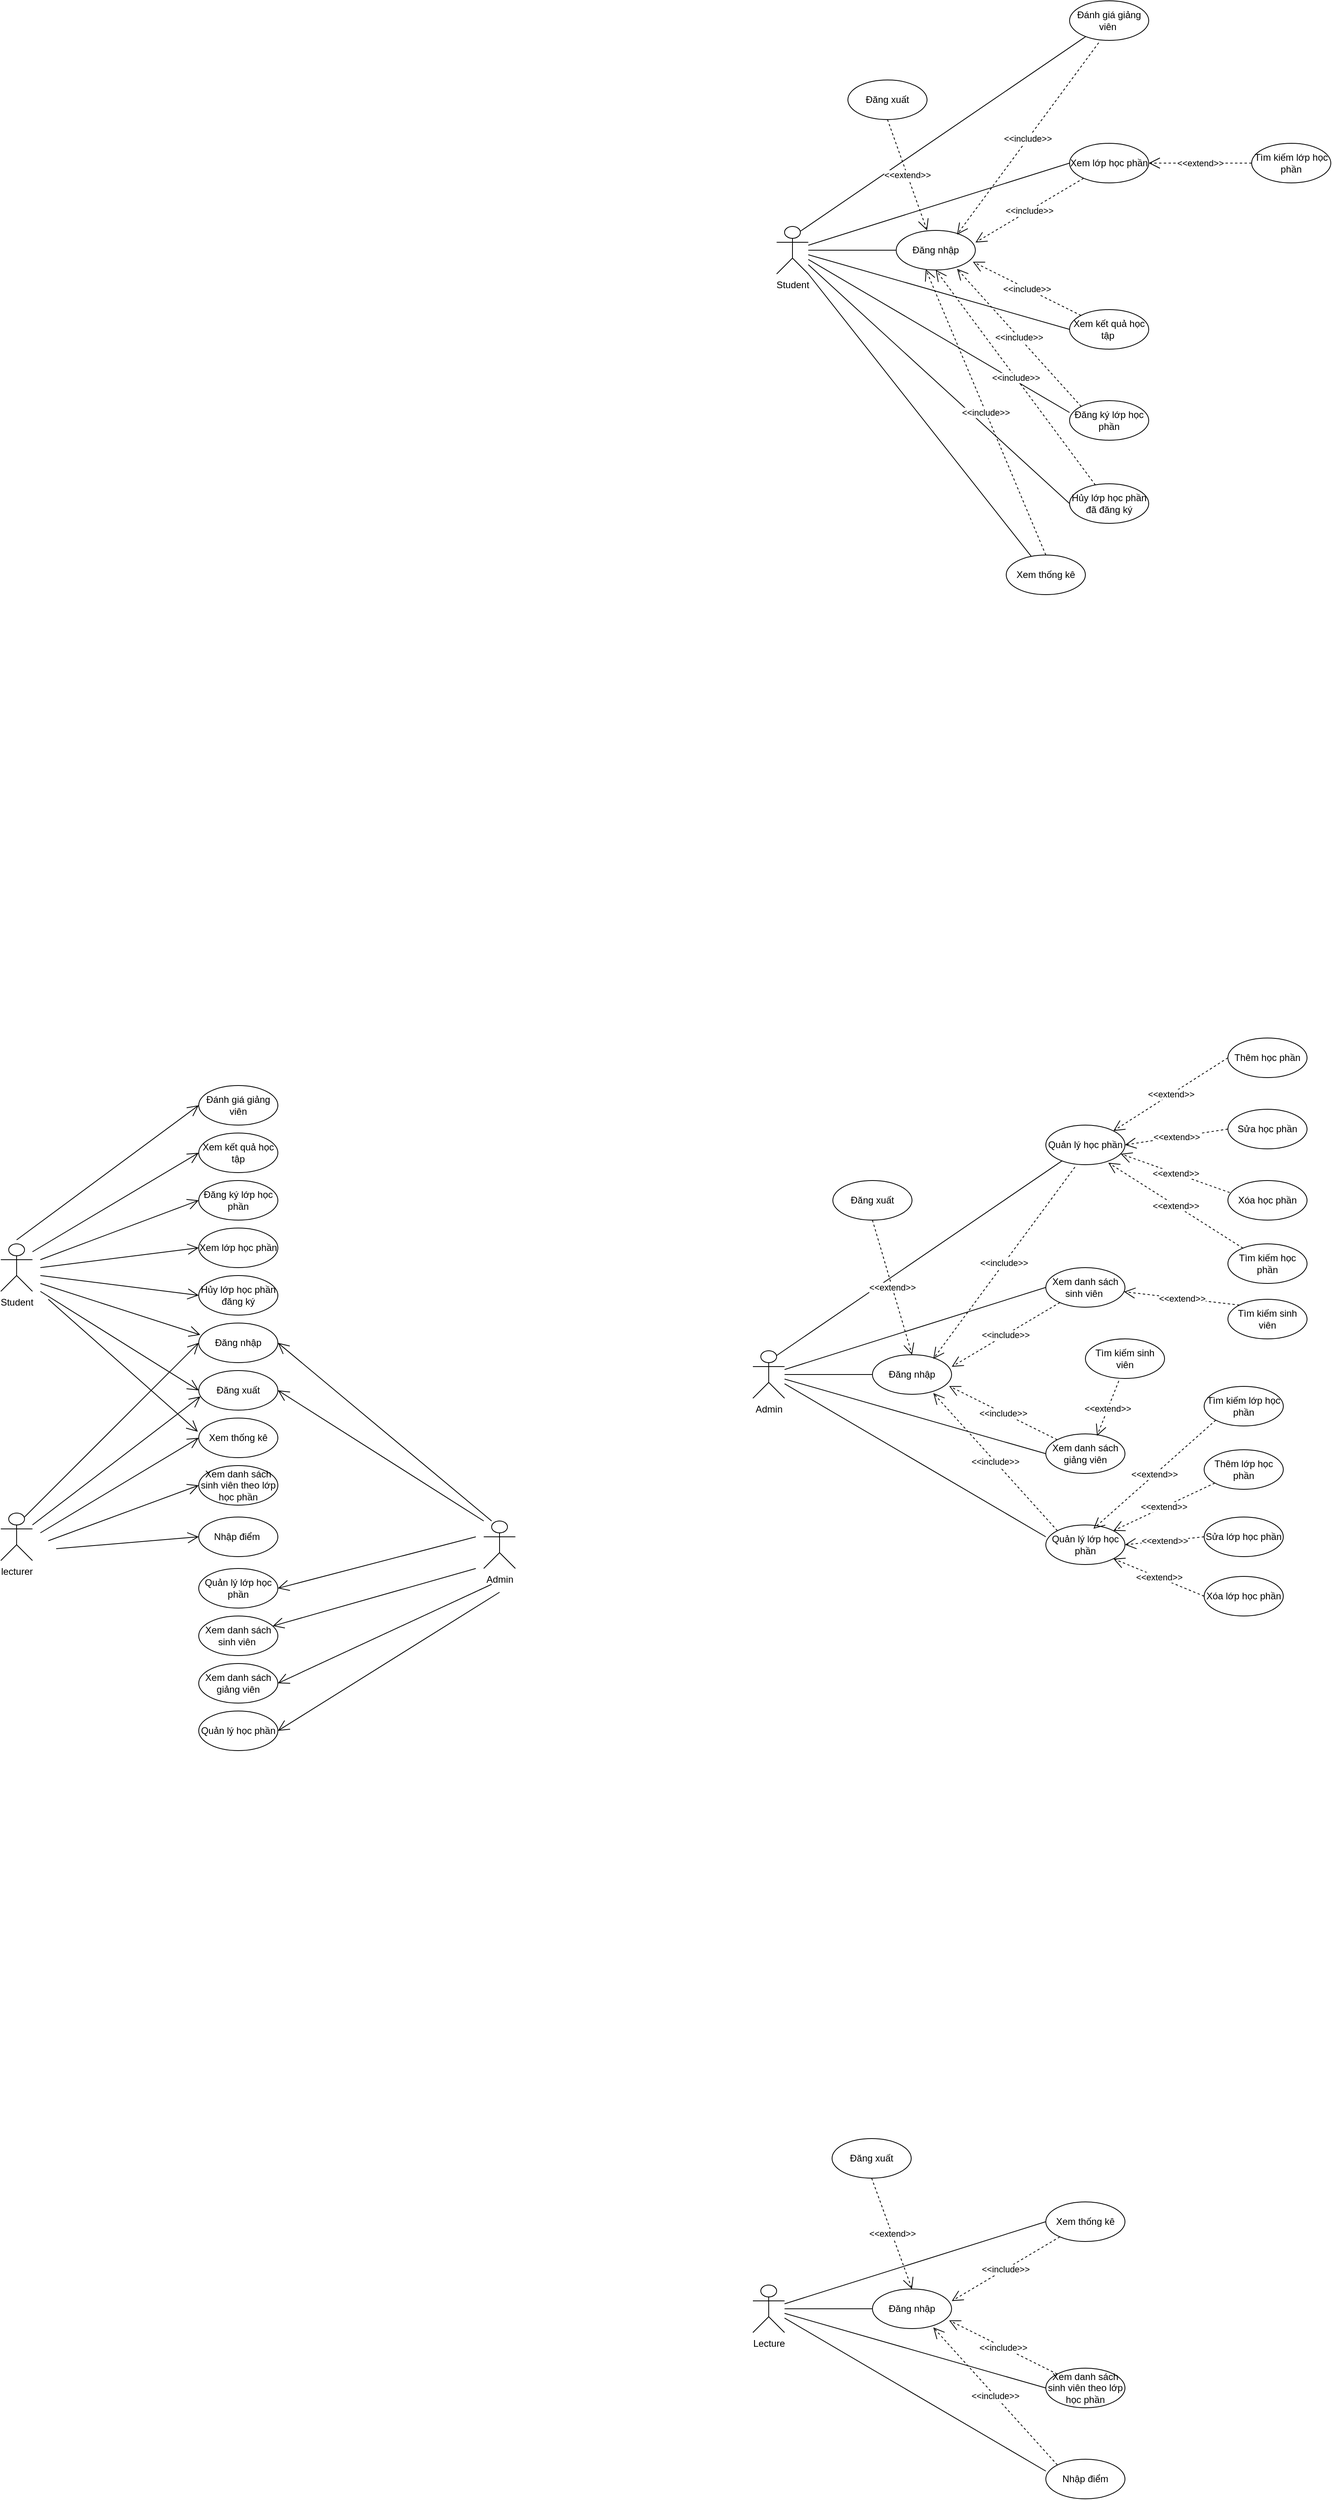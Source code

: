 <mxfile version="25.0.3">
  <diagram name="Trang-1" id="YC1g6Aa9ZJxW77goYBFT">
    <mxGraphModel dx="2038" dy="3272" grid="1" gridSize="10" guides="1" tooltips="1" connect="1" arrows="1" fold="1" page="1" pageScale="1" pageWidth="827" pageHeight="1169" math="0" shadow="0">
      <root>
        <mxCell id="0" />
        <mxCell id="1" parent="0" />
        <mxCell id="CZlc9L8-ADQLd4C6MPNS-1" value="Admin" style="shape=umlActor;verticalLabelPosition=bottom;verticalAlign=top;html=1;outlineConnect=0;" parent="1" vertex="1">
          <mxGeometry x="700" y="120" width="40" height="60" as="geometry" />
        </mxCell>
        <mxCell id="CZlc9L8-ADQLd4C6MPNS-2" value="Student" style="shape=umlActor;verticalLabelPosition=bottom;verticalAlign=top;html=1;outlineConnect=0;" parent="1" vertex="1">
          <mxGeometry x="90" y="-230" width="40" height="60" as="geometry" />
        </mxCell>
        <mxCell id="CZlc9L8-ADQLd4C6MPNS-3" value="lecturer" style="shape=umlActor;verticalLabelPosition=bottom;verticalAlign=top;html=1;outlineConnect=0;" parent="1" vertex="1">
          <mxGeometry x="90" y="110" width="40" height="60" as="geometry" />
        </mxCell>
        <mxCell id="CZlc9L8-ADQLd4C6MPNS-12" value="Đăng nhập" style="ellipse;whiteSpace=wrap;html=1;" parent="1" vertex="1">
          <mxGeometry x="340" y="-130" width="100" height="50" as="geometry" />
        </mxCell>
        <mxCell id="CZlc9L8-ADQLd4C6MPNS-13" value="Xem lớp học phần" style="ellipse;whiteSpace=wrap;html=1;" parent="1" vertex="1">
          <mxGeometry x="340" y="-250" width="100" height="50" as="geometry" />
        </mxCell>
        <mxCell id="CZlc9L8-ADQLd4C6MPNS-15" value="Xem kết quả học tập" style="ellipse;whiteSpace=wrap;html=1;" parent="1" vertex="1">
          <mxGeometry x="340" y="-370" width="100" height="50" as="geometry" />
        </mxCell>
        <mxCell id="CZlc9L8-ADQLd4C6MPNS-16" value="Đăng ký lớp học phần" style="ellipse;whiteSpace=wrap;html=1;" parent="1" vertex="1">
          <mxGeometry x="340" y="-310" width="100" height="50" as="geometry" />
        </mxCell>
        <mxCell id="CZlc9L8-ADQLd4C6MPNS-17" value="Hủy lớp học phần đăng ký" style="ellipse;whiteSpace=wrap;html=1;" parent="1" vertex="1">
          <mxGeometry x="340" y="-190" width="100" height="50" as="geometry" />
        </mxCell>
        <mxCell id="CZlc9L8-ADQLd4C6MPNS-18" value="Xem danh sách sinh viên theo lớp học phần" style="ellipse;whiteSpace=wrap;html=1;" parent="1" vertex="1">
          <mxGeometry x="340" y="50" width="100" height="50" as="geometry" />
        </mxCell>
        <mxCell id="CZlc9L8-ADQLd4C6MPNS-19" value="Nhập điểm&amp;nbsp;" style="ellipse;whiteSpace=wrap;html=1;" parent="1" vertex="1">
          <mxGeometry x="340" y="115" width="100" height="50" as="geometry" />
        </mxCell>
        <mxCell id="CZlc9L8-ADQLd4C6MPNS-20" value="Quản lý học phần" style="ellipse;whiteSpace=wrap;html=1;" parent="1" vertex="1">
          <mxGeometry x="340" y="360" width="100" height="50" as="geometry" />
        </mxCell>
        <mxCell id="CZlc9L8-ADQLd4C6MPNS-21" value="Xem danh sách giảng viên" style="ellipse;whiteSpace=wrap;html=1;" parent="1" vertex="1">
          <mxGeometry x="340" y="300" width="100" height="50" as="geometry" />
        </mxCell>
        <mxCell id="CZlc9L8-ADQLd4C6MPNS-23" value="Xem danh sách sinh viên&amp;nbsp;" style="ellipse;whiteSpace=wrap;html=1;" parent="1" vertex="1">
          <mxGeometry x="340" y="240" width="100" height="50" as="geometry" />
        </mxCell>
        <mxCell id="CZlc9L8-ADQLd4C6MPNS-29" value="Xem thống kê" style="ellipse;whiteSpace=wrap;html=1;" parent="1" vertex="1">
          <mxGeometry x="340" y="-10" width="100" height="50" as="geometry" />
        </mxCell>
        <mxCell id="CZlc9L8-ADQLd4C6MPNS-31" value="Quản lý lớp học phần" style="ellipse;whiteSpace=wrap;html=1;" parent="1" vertex="1">
          <mxGeometry x="340" y="180" width="100" height="50" as="geometry" />
        </mxCell>
        <mxCell id="CZlc9L8-ADQLd4C6MPNS-33" value="Đăng xuất" style="ellipse;whiteSpace=wrap;html=1;" parent="1" vertex="1">
          <mxGeometry x="340" y="-70" width="100" height="50" as="geometry" />
        </mxCell>
        <mxCell id="MwszoVCs4XspZuCof_MI-9" value="" style="endArrow=open;endFill=1;endSize=12;html=1;rounded=0;entryX=0;entryY=0.5;entryDx=0;entryDy=0;" parent="1" target="CZlc9L8-ADQLd4C6MPNS-15" edge="1">
          <mxGeometry width="160" relative="1" as="geometry">
            <mxPoint x="130" y="-220" as="sourcePoint" />
            <mxPoint x="350" y="-395" as="targetPoint" />
          </mxGeometry>
        </mxCell>
        <mxCell id="MwszoVCs4XspZuCof_MI-10" value="" style="endArrow=open;endFill=1;endSize=12;html=1;rounded=0;entryX=0;entryY=0.5;entryDx=0;entryDy=0;" parent="1" target="CZlc9L8-ADQLd4C6MPNS-16" edge="1">
          <mxGeometry width="160" relative="1" as="geometry">
            <mxPoint x="140" y="-210" as="sourcePoint" />
            <mxPoint x="360" y="-385" as="targetPoint" />
          </mxGeometry>
        </mxCell>
        <mxCell id="MwszoVCs4XspZuCof_MI-11" value="" style="endArrow=open;endFill=1;endSize=12;html=1;rounded=0;entryX=0;entryY=0.5;entryDx=0;entryDy=0;" parent="1" target="CZlc9L8-ADQLd4C6MPNS-13" edge="1">
          <mxGeometry width="160" relative="1" as="geometry">
            <mxPoint x="140" y="-200" as="sourcePoint" />
            <mxPoint x="370" y="-375" as="targetPoint" />
          </mxGeometry>
        </mxCell>
        <mxCell id="MwszoVCs4XspZuCof_MI-12" value="" style="endArrow=open;endFill=1;endSize=12;html=1;rounded=0;entryX=0;entryY=0.5;entryDx=0;entryDy=0;" parent="1" target="CZlc9L8-ADQLd4C6MPNS-17" edge="1">
          <mxGeometry width="160" relative="1" as="geometry">
            <mxPoint x="140" y="-190" as="sourcePoint" />
            <mxPoint x="380" y="-365" as="targetPoint" />
          </mxGeometry>
        </mxCell>
        <mxCell id="MwszoVCs4XspZuCof_MI-13" value="" style="endArrow=open;endFill=1;endSize=12;html=1;rounded=0;entryX=0.02;entryY=0.298;entryDx=0;entryDy=0;entryPerimeter=0;" parent="1" target="CZlc9L8-ADQLd4C6MPNS-12" edge="1">
          <mxGeometry width="160" relative="1" as="geometry">
            <mxPoint x="140" y="-180" as="sourcePoint" />
            <mxPoint x="390" y="-355" as="targetPoint" />
          </mxGeometry>
        </mxCell>
        <mxCell id="MwszoVCs4XspZuCof_MI-16" value="" style="endArrow=open;endFill=1;endSize=12;html=1;rounded=0;entryX=0;entryY=0.5;entryDx=0;entryDy=0;" parent="1" target="CZlc9L8-ADQLd4C6MPNS-33" edge="1">
          <mxGeometry width="160" relative="1" as="geometry">
            <mxPoint x="140" y="-170" as="sourcePoint" />
            <mxPoint x="312" y="-105" as="targetPoint" />
          </mxGeometry>
        </mxCell>
        <mxCell id="MwszoVCs4XspZuCof_MI-18" value="" style="endArrow=open;endFill=1;endSize=12;html=1;rounded=0;entryX=0;entryY=0.5;entryDx=0;entryDy=0;" parent="1" target="CZlc9L8-ADQLd4C6MPNS-12" edge="1">
          <mxGeometry width="160" relative="1" as="geometry">
            <mxPoint x="120" y="115" as="sourcePoint" />
            <mxPoint x="310" y="290" as="targetPoint" />
          </mxGeometry>
        </mxCell>
        <mxCell id="MwszoVCs4XspZuCof_MI-19" value="" style="endArrow=open;endFill=1;endSize=12;html=1;rounded=0;entryX=0.022;entryY=0.656;entryDx=0;entryDy=0;entryPerimeter=0;" parent="1" target="CZlc9L8-ADQLd4C6MPNS-33" edge="1">
          <mxGeometry width="160" relative="1" as="geometry">
            <mxPoint x="130" y="125" as="sourcePoint" />
            <mxPoint x="350" y="-95" as="targetPoint" />
          </mxGeometry>
        </mxCell>
        <mxCell id="MwszoVCs4XspZuCof_MI-21" value="" style="endArrow=open;endFill=1;endSize=12;html=1;rounded=0;entryX=0;entryY=0.5;entryDx=0;entryDy=0;" parent="1" target="CZlc9L8-ADQLd4C6MPNS-18" edge="1">
          <mxGeometry width="160" relative="1" as="geometry">
            <mxPoint x="150" y="145" as="sourcePoint" />
            <mxPoint x="370" y="-75" as="targetPoint" />
          </mxGeometry>
        </mxCell>
        <mxCell id="MwszoVCs4XspZuCof_MI-22" value="" style="endArrow=open;endFill=1;endSize=12;html=1;rounded=0;entryX=0;entryY=0.5;entryDx=0;entryDy=0;" parent="1" target="CZlc9L8-ADQLd4C6MPNS-19" edge="1">
          <mxGeometry width="160" relative="1" as="geometry">
            <mxPoint x="160" y="155" as="sourcePoint" />
            <mxPoint x="380" y="-65" as="targetPoint" />
          </mxGeometry>
        </mxCell>
        <mxCell id="MwszoVCs4XspZuCof_MI-23" value="" style="endArrow=open;endFill=1;endSize=12;html=1;rounded=0;entryX=1;entryY=0.5;entryDx=0;entryDy=0;" parent="1" target="CZlc9L8-ADQLd4C6MPNS-12" edge="1">
          <mxGeometry width="160" relative="1" as="geometry">
            <mxPoint x="710" y="120" as="sourcePoint" />
            <mxPoint x="890" y="100" as="targetPoint" />
          </mxGeometry>
        </mxCell>
        <mxCell id="MwszoVCs4XspZuCof_MI-24" value="" style="endArrow=open;endFill=1;endSize=12;html=1;rounded=0;entryX=1;entryY=0.5;entryDx=0;entryDy=0;" parent="1" target="CZlc9L8-ADQLd4C6MPNS-33" edge="1">
          <mxGeometry width="160" relative="1" as="geometry">
            <mxPoint x="700" y="120" as="sourcePoint" />
            <mxPoint x="450" y="-95" as="targetPoint" />
          </mxGeometry>
        </mxCell>
        <mxCell id="MwszoVCs4XspZuCof_MI-26" value="" style="endArrow=open;endFill=1;endSize=12;html=1;rounded=0;entryX=1;entryY=0.5;entryDx=0;entryDy=0;" parent="1" target="CZlc9L8-ADQLd4C6MPNS-31" edge="1">
          <mxGeometry width="160" relative="1" as="geometry">
            <mxPoint x="690" y="140" as="sourcePoint" />
            <mxPoint x="460" y="-25" as="targetPoint" />
          </mxGeometry>
        </mxCell>
        <mxCell id="MwszoVCs4XspZuCof_MI-28" value="" style="endArrow=open;endFill=1;endSize=12;html=1;rounded=0;" parent="1" target="CZlc9L8-ADQLd4C6MPNS-23" edge="1">
          <mxGeometry width="160" relative="1" as="geometry">
            <mxPoint x="690" y="180" as="sourcePoint" />
            <mxPoint x="440" y="275" as="targetPoint" />
          </mxGeometry>
        </mxCell>
        <mxCell id="MwszoVCs4XspZuCof_MI-30" value="" style="endArrow=open;endFill=1;endSize=12;html=1;rounded=0;entryX=1;entryY=0.5;entryDx=0;entryDy=0;" parent="1" target="CZlc9L8-ADQLd4C6MPNS-21" edge="1">
          <mxGeometry width="160" relative="1" as="geometry">
            <mxPoint x="710" y="200" as="sourcePoint" />
            <mxPoint x="447" y="318" as="targetPoint" />
          </mxGeometry>
        </mxCell>
        <mxCell id="MwszoVCs4XspZuCof_MI-31" value="" style="endArrow=open;endFill=1;endSize=12;html=1;rounded=0;entryX=1;entryY=0.5;entryDx=0;entryDy=0;" parent="1" target="CZlc9L8-ADQLd4C6MPNS-20" edge="1">
          <mxGeometry width="160" relative="1" as="geometry">
            <mxPoint x="720" y="210" as="sourcePoint" />
            <mxPoint x="457" y="328" as="targetPoint" />
          </mxGeometry>
        </mxCell>
        <mxCell id="FlfesF0UdyF4f3H3UJaI-3" value="Đánh giá giảng viên" style="ellipse;whiteSpace=wrap;html=1;" parent="1" vertex="1">
          <mxGeometry x="340" y="-430" width="100" height="50" as="geometry" />
        </mxCell>
        <mxCell id="FlfesF0UdyF4f3H3UJaI-5" value="" style="endArrow=open;endFill=1;endSize=12;html=1;rounded=0;entryX=0;entryY=0.5;entryDx=0;entryDy=0;" parent="1" target="FlfesF0UdyF4f3H3UJaI-3" edge="1">
          <mxGeometry width="160" relative="1" as="geometry">
            <mxPoint x="110" y="-235" as="sourcePoint" />
            <mxPoint x="330" y="-410" as="targetPoint" />
          </mxGeometry>
        </mxCell>
        <mxCell id="dAeShRe3gcyDn0yOVWNU-3" value="" style="endArrow=open;endFill=1;endSize=12;html=1;rounded=0;entryX=0;entryY=0.5;entryDx=0;entryDy=0;" parent="1" target="CZlc9L8-ADQLd4C6MPNS-29" edge="1">
          <mxGeometry width="160" relative="1" as="geometry">
            <mxPoint x="140" y="135" as="sourcePoint" />
            <mxPoint x="352" y="-27" as="targetPoint" />
          </mxGeometry>
        </mxCell>
        <mxCell id="dAeShRe3gcyDn0yOVWNU-4" value="" style="endArrow=open;endFill=1;endSize=12;html=1;rounded=0;entryX=-0.011;entryY=0.345;entryDx=0;entryDy=0;entryPerimeter=0;" parent="1" target="CZlc9L8-ADQLd4C6MPNS-29" edge="1">
          <mxGeometry width="160" relative="1" as="geometry">
            <mxPoint x="150" y="-160" as="sourcePoint" />
            <mxPoint x="350" y="-35" as="targetPoint" />
          </mxGeometry>
        </mxCell>
        <mxCell id="-qxYex-KwS0y-Op3rTVl-1" value="Admin" style="shape=umlActor;verticalLabelPosition=bottom;verticalAlign=top;html=1;outlineConnect=0;" parent="1" vertex="1">
          <mxGeometry x="1040" y="-95" width="40" height="60" as="geometry" />
        </mxCell>
        <mxCell id="-qxYex-KwS0y-Op3rTVl-38" value="Đăng xuất" style="ellipse;whiteSpace=wrap;html=1;" parent="1" vertex="1">
          <mxGeometry x="1141" y="-310" width="100" height="50" as="geometry" />
        </mxCell>
        <mxCell id="-qxYex-KwS0y-Op3rTVl-40" value="Đăng nhập" style="ellipse;whiteSpace=wrap;html=1;" parent="1" vertex="1">
          <mxGeometry x="1191" y="-90" width="100" height="50" as="geometry" />
        </mxCell>
        <mxCell id="-qxYex-KwS0y-Op3rTVl-43" value="Quản lý học phần" style="ellipse;whiteSpace=wrap;html=1;" parent="1" vertex="1">
          <mxGeometry x="1410" y="-380" width="100" height="50" as="geometry" />
        </mxCell>
        <mxCell id="-qxYex-KwS0y-Op3rTVl-44" value="Quản lý lớp học phần" style="ellipse;whiteSpace=wrap;html=1;" parent="1" vertex="1">
          <mxGeometry x="1410" y="125" width="100" height="50" as="geometry" />
        </mxCell>
        <mxCell id="-qxYex-KwS0y-Op3rTVl-45" value="Xem danh sách sinh viên&amp;nbsp;" style="ellipse;whiteSpace=wrap;html=1;" parent="1" vertex="1">
          <mxGeometry x="1410" y="-200" width="100" height="50" as="geometry" />
        </mxCell>
        <mxCell id="-qxYex-KwS0y-Op3rTVl-47" value="Xem danh sách giảng viên" style="ellipse;whiteSpace=wrap;html=1;" parent="1" vertex="1">
          <mxGeometry x="1410" y="10" width="100" height="50" as="geometry" />
        </mxCell>
        <mxCell id="-qxYex-KwS0y-Op3rTVl-49" value="" style="endArrow=none;html=1;rounded=0;exitX=0.75;exitY=0.1;exitDx=0;exitDy=0;exitPerimeter=0;" parent="1" source="-qxYex-KwS0y-Op3rTVl-1" target="-qxYex-KwS0y-Op3rTVl-43" edge="1">
          <mxGeometry width="50" height="50" relative="1" as="geometry">
            <mxPoint x="1220" y="-100" as="sourcePoint" />
            <mxPoint x="1320" y="-100" as="targetPoint" />
          </mxGeometry>
        </mxCell>
        <mxCell id="-qxYex-KwS0y-Op3rTVl-53" value="" style="endArrow=none;html=1;rounded=0;entryX=0;entryY=0.5;entryDx=0;entryDy=0;" parent="1" source="-qxYex-KwS0y-Op3rTVl-1" target="-qxYex-KwS0y-Op3rTVl-45" edge="1">
          <mxGeometry width="50" height="50" relative="1" as="geometry">
            <mxPoint x="1230" y="-84" as="sourcePoint" />
            <mxPoint x="1393" y="-311" as="targetPoint" />
          </mxGeometry>
        </mxCell>
        <mxCell id="-qxYex-KwS0y-Op3rTVl-54" value="Thêm học phần" style="ellipse;whiteSpace=wrap;html=1;" parent="1" vertex="1">
          <mxGeometry x="1640" y="-490" width="100" height="50" as="geometry" />
        </mxCell>
        <mxCell id="-qxYex-KwS0y-Op3rTVl-55" value="Sửa học phần" style="ellipse;whiteSpace=wrap;html=1;" parent="1" vertex="1">
          <mxGeometry x="1640" y="-400" width="100" height="50" as="geometry" />
        </mxCell>
        <mxCell id="-qxYex-KwS0y-Op3rTVl-56" value="Xóa học phần" style="ellipse;whiteSpace=wrap;html=1;" parent="1" vertex="1">
          <mxGeometry x="1640" y="-310" width="100" height="50" as="geometry" />
        </mxCell>
        <mxCell id="-qxYex-KwS0y-Op3rTVl-57" value="" style="endArrow=none;html=1;rounded=0;entryX=0;entryY=0.5;entryDx=0;entryDy=0;" parent="1" source="-qxYex-KwS0y-Op3rTVl-1" target="-qxYex-KwS0y-Op3rTVl-40" edge="1">
          <mxGeometry width="50" height="50" relative="1" as="geometry">
            <mxPoint x="1090" y="-61" as="sourcePoint" />
            <mxPoint x="1420" y="-165" as="targetPoint" />
          </mxGeometry>
        </mxCell>
        <mxCell id="-qxYex-KwS0y-Op3rTVl-59" value="Thêm lớp học phần" style="ellipse;whiteSpace=wrap;html=1;" parent="1" vertex="1">
          <mxGeometry x="1610" y="30" width="100" height="50" as="geometry" />
        </mxCell>
        <mxCell id="-qxYex-KwS0y-Op3rTVl-61" value="Sửa lớp học phần" style="ellipse;whiteSpace=wrap;html=1;" parent="1" vertex="1">
          <mxGeometry x="1610" y="115" width="100" height="50" as="geometry" />
        </mxCell>
        <mxCell id="-qxYex-KwS0y-Op3rTVl-62" value="Xóa lớp học phần" style="ellipse;whiteSpace=wrap;html=1;" parent="1" vertex="1">
          <mxGeometry x="1610" y="190" width="100" height="50" as="geometry" />
        </mxCell>
        <mxCell id="-qxYex-KwS0y-Op3rTVl-65" value="" style="endArrow=none;html=1;rounded=0;entryX=0;entryY=0.5;entryDx=0;entryDy=0;" parent="1" source="-qxYex-KwS0y-Op3rTVl-1" target="-qxYex-KwS0y-Op3rTVl-47" edge="1">
          <mxGeometry width="50" height="50" relative="1" as="geometry">
            <mxPoint x="1080" y="-35" as="sourcePoint" />
            <mxPoint x="1440" y="-281" as="targetPoint" />
          </mxGeometry>
        </mxCell>
        <mxCell id="-qxYex-KwS0y-Op3rTVl-66" value="" style="endArrow=none;html=1;rounded=0;entryX=0;entryY=0.3;entryDx=0;entryDy=0;entryPerimeter=0;" parent="1" source="-qxYex-KwS0y-Op3rTVl-1" target="-qxYex-KwS0y-Op3rTVl-44" edge="1">
          <mxGeometry width="50" height="50" relative="1" as="geometry">
            <mxPoint x="1090" y="-35" as="sourcePoint" />
            <mxPoint x="1420" y="59" as="targetPoint" />
          </mxGeometry>
        </mxCell>
        <mxCell id="-qxYex-KwS0y-Op3rTVl-68" value="&amp;lt;&amp;lt;extend&amp;gt;&amp;gt;" style="endArrow=open;endSize=12;dashed=1;html=1;rounded=0;exitX=0;exitY=0.5;exitDx=0;exitDy=0;entryX=1;entryY=0;entryDx=0;entryDy=0;" parent="1" source="-qxYex-KwS0y-Op3rTVl-54" target="-qxYex-KwS0y-Op3rTVl-43" edge="1">
          <mxGeometry x="-0.002" width="160" relative="1" as="geometry">
            <mxPoint x="1590" y="-280" as="sourcePoint" />
            <mxPoint x="1750" y="-280" as="targetPoint" />
            <mxPoint as="offset" />
          </mxGeometry>
        </mxCell>
        <mxCell id="-qxYex-KwS0y-Op3rTVl-69" value="&amp;lt;&amp;lt;extend&amp;gt;&amp;gt;" style="endArrow=open;endSize=12;dashed=1;html=1;rounded=0;exitX=0;exitY=0.5;exitDx=0;exitDy=0;entryX=1;entryY=0.5;entryDx=0;entryDy=0;" parent="1" source="-qxYex-KwS0y-Op3rTVl-55" target="-qxYex-KwS0y-Op3rTVl-43" edge="1">
          <mxGeometry width="160" relative="1" as="geometry">
            <mxPoint x="1650" y="-455" as="sourcePoint" />
            <mxPoint x="1506" y="-362" as="targetPoint" />
          </mxGeometry>
        </mxCell>
        <mxCell id="-qxYex-KwS0y-Op3rTVl-70" value="&amp;lt;&amp;lt;extend&amp;gt;&amp;gt;" style="endArrow=open;endSize=12;dashed=1;html=1;rounded=0;exitX=0.023;exitY=0.304;exitDx=0;exitDy=0;entryX=0.946;entryY=0.727;entryDx=0;entryDy=0;exitPerimeter=0;entryPerimeter=0;" parent="1" source="-qxYex-KwS0y-Op3rTVl-56" target="-qxYex-KwS0y-Op3rTVl-43" edge="1">
          <mxGeometry width="160" relative="1" as="geometry">
            <mxPoint x="1624" y="-283" as="sourcePoint" />
            <mxPoint x="1500" y="-350" as="targetPoint" />
          </mxGeometry>
        </mxCell>
        <mxCell id="-qxYex-KwS0y-Op3rTVl-71" value="&amp;lt;&amp;lt;extend&amp;gt;&amp;gt;" style="endArrow=open;endSize=12;dashed=1;html=1;rounded=0;entryX=1;entryY=0;entryDx=0;entryDy=0;" parent="1" source="-qxYex-KwS0y-Op3rTVl-59" target="-qxYex-KwS0y-Op3rTVl-44" edge="1">
          <mxGeometry width="160" relative="1" as="geometry">
            <mxPoint x="1604" y="7" as="sourcePoint" />
            <mxPoint x="1460" y="100" as="targetPoint" />
          </mxGeometry>
        </mxCell>
        <mxCell id="-qxYex-KwS0y-Op3rTVl-72" value="&amp;lt;&amp;lt;extend&amp;gt;&amp;gt;" style="endArrow=open;endSize=12;dashed=1;html=1;rounded=0;entryX=1;entryY=0.5;entryDx=0;entryDy=0;exitX=0;exitY=0.5;exitDx=0;exitDy=0;" parent="1" source="-qxYex-KwS0y-Op3rTVl-61" target="-qxYex-KwS0y-Op3rTVl-44" edge="1">
          <mxGeometry width="160" relative="1" as="geometry">
            <mxPoint x="1634" y="82" as="sourcePoint" />
            <mxPoint x="1506" y="143" as="targetPoint" />
          </mxGeometry>
        </mxCell>
        <mxCell id="-qxYex-KwS0y-Op3rTVl-73" value="&amp;lt;&amp;lt;extend&amp;gt;&amp;gt;" style="endArrow=open;endSize=12;dashed=1;html=1;rounded=0;entryX=1;entryY=1;entryDx=0;entryDy=0;exitX=0;exitY=0.5;exitDx=0;exitDy=0;" parent="1" source="-qxYex-KwS0y-Op3rTVl-62" target="-qxYex-KwS0y-Op3rTVl-44" edge="1">
          <mxGeometry width="160" relative="1" as="geometry">
            <mxPoint x="1644" y="92" as="sourcePoint" />
            <mxPoint x="1516" y="153" as="targetPoint" />
          </mxGeometry>
        </mxCell>
        <mxCell id="-qxYex-KwS0y-Op3rTVl-77" value="&amp;lt;&amp;lt;include&amp;gt;&amp;gt;" style="endArrow=open;endSize=12;dashed=1;html=1;rounded=0;exitX=0.368;exitY=1.06;exitDx=0;exitDy=0;entryX=0.769;entryY=0.104;entryDx=0;entryDy=0;exitPerimeter=0;entryPerimeter=0;" parent="1" source="-qxYex-KwS0y-Op3rTVl-43" target="-qxYex-KwS0y-Op3rTVl-40" edge="1">
          <mxGeometry width="160" relative="1" as="geometry">
            <mxPoint x="1447" y="-221" as="sourcePoint" />
            <mxPoint x="1310" y="-270" as="targetPoint" />
          </mxGeometry>
        </mxCell>
        <mxCell id="-qxYex-KwS0y-Op3rTVl-78" value="&amp;lt;&amp;lt;include&amp;gt;&amp;gt;" style="endArrow=open;endSize=12;dashed=1;html=1;rounded=0;entryX=1.002;entryY=0.304;entryDx=0;entryDy=0;entryPerimeter=0;" parent="1" source="-qxYex-KwS0y-Op3rTVl-45" target="-qxYex-KwS0y-Op3rTVl-40" edge="1">
          <mxGeometry width="160" relative="1" as="geometry">
            <mxPoint x="1457" y="-317" as="sourcePoint" />
            <mxPoint x="1278" y="-75" as="targetPoint" />
          </mxGeometry>
        </mxCell>
        <mxCell id="-qxYex-KwS0y-Op3rTVl-79" value="&amp;lt;&amp;lt;include&amp;gt;&amp;gt;" style="endArrow=open;endSize=12;dashed=1;html=1;rounded=0;entryX=0.969;entryY=0.793;entryDx=0;entryDy=0;entryPerimeter=0;" parent="1" source="-qxYex-KwS0y-Op3rTVl-47" target="-qxYex-KwS0y-Op3rTVl-40" edge="1">
          <mxGeometry width="160" relative="1" as="geometry">
            <mxPoint x="1467" y="-307" as="sourcePoint" />
            <mxPoint x="1288" y="-65" as="targetPoint" />
          </mxGeometry>
        </mxCell>
        <mxCell id="-qxYex-KwS0y-Op3rTVl-80" value="&amp;lt;&amp;lt;include&amp;gt;&amp;gt;" style="endArrow=open;endSize=12;dashed=1;html=1;rounded=0;exitX=0;exitY=0;exitDx=0;exitDy=0;entryX=0.769;entryY=0.971;entryDx=0;entryDy=0;entryPerimeter=0;" parent="1" source="-qxYex-KwS0y-Op3rTVl-44" target="-qxYex-KwS0y-Op3rTVl-40" edge="1">
          <mxGeometry width="160" relative="1" as="geometry">
            <mxPoint x="1477" y="-297" as="sourcePoint" />
            <mxPoint x="1298" y="-55" as="targetPoint" />
          </mxGeometry>
        </mxCell>
        <mxCell id="-qxYex-KwS0y-Op3rTVl-82" value="Lecture" style="shape=umlActor;verticalLabelPosition=bottom;verticalAlign=top;html=1;outlineConnect=0;" parent="1" vertex="1">
          <mxGeometry x="1040" y="1085" width="40" height="60" as="geometry" />
        </mxCell>
        <mxCell id="-qxYex-KwS0y-Op3rTVl-83" value="Đăng xuất" style="ellipse;whiteSpace=wrap;html=1;" parent="1" vertex="1">
          <mxGeometry x="1140" y="900" width="100" height="50" as="geometry" />
        </mxCell>
        <mxCell id="-qxYex-KwS0y-Op3rTVl-84" value="Đăng nhập" style="ellipse;whiteSpace=wrap;html=1;" parent="1" vertex="1">
          <mxGeometry x="1191" y="1090" width="100" height="50" as="geometry" />
        </mxCell>
        <mxCell id="-qxYex-KwS0y-Op3rTVl-87" value="Nhập điểm" style="ellipse;whiteSpace=wrap;html=1;" parent="1" vertex="1">
          <mxGeometry x="1410" y="1305" width="100" height="50" as="geometry" />
        </mxCell>
        <mxCell id="-qxYex-KwS0y-Op3rTVl-88" value="Xem thống kê" style="ellipse;whiteSpace=wrap;html=1;" parent="1" vertex="1">
          <mxGeometry x="1410" y="980" width="100" height="50" as="geometry" />
        </mxCell>
        <mxCell id="-qxYex-KwS0y-Op3rTVl-89" value="Xem danh sách sinh viên theo lớp học phần" style="ellipse;whiteSpace=wrap;html=1;" parent="1" vertex="1">
          <mxGeometry x="1410" y="1190" width="100" height="50" as="geometry" />
        </mxCell>
        <mxCell id="-qxYex-KwS0y-Op3rTVl-92" value="" style="endArrow=none;html=1;rounded=0;entryX=0;entryY=0.5;entryDx=0;entryDy=0;" parent="1" source="-qxYex-KwS0y-Op3rTVl-82" target="-qxYex-KwS0y-Op3rTVl-88" edge="1">
          <mxGeometry width="50" height="50" relative="1" as="geometry">
            <mxPoint x="1230" y="1096" as="sourcePoint" />
            <mxPoint x="1393" y="869" as="targetPoint" />
          </mxGeometry>
        </mxCell>
        <mxCell id="-qxYex-KwS0y-Op3rTVl-96" value="" style="endArrow=none;html=1;rounded=0;entryX=0;entryY=0.5;entryDx=0;entryDy=0;" parent="1" source="-qxYex-KwS0y-Op3rTVl-82" target="-qxYex-KwS0y-Op3rTVl-84" edge="1">
          <mxGeometry width="50" height="50" relative="1" as="geometry">
            <mxPoint x="1090" y="1119" as="sourcePoint" />
            <mxPoint x="1420" y="1015" as="targetPoint" />
          </mxGeometry>
        </mxCell>
        <mxCell id="-qxYex-KwS0y-Op3rTVl-103" value="" style="endArrow=none;html=1;rounded=0;entryX=0;entryY=0.5;entryDx=0;entryDy=0;" parent="1" source="-qxYex-KwS0y-Op3rTVl-82" target="-qxYex-KwS0y-Op3rTVl-89" edge="1">
          <mxGeometry width="50" height="50" relative="1" as="geometry">
            <mxPoint x="1080" y="1145" as="sourcePoint" />
            <mxPoint x="1440" y="899" as="targetPoint" />
          </mxGeometry>
        </mxCell>
        <mxCell id="-qxYex-KwS0y-Op3rTVl-104" value="" style="endArrow=none;html=1;rounded=0;entryX=0;entryY=0.3;entryDx=0;entryDy=0;entryPerimeter=0;" parent="1" source="-qxYex-KwS0y-Op3rTVl-82" target="-qxYex-KwS0y-Op3rTVl-87" edge="1">
          <mxGeometry width="50" height="50" relative="1" as="geometry">
            <mxPoint x="1090" y="1145" as="sourcePoint" />
            <mxPoint x="1420" y="1239" as="targetPoint" />
          </mxGeometry>
        </mxCell>
        <mxCell id="-qxYex-KwS0y-Op3rTVl-116" value="&amp;lt;&amp;lt;include&amp;gt;&amp;gt;" style="endArrow=open;endSize=12;dashed=1;html=1;rounded=0;entryX=1.002;entryY=0.304;entryDx=0;entryDy=0;entryPerimeter=0;" parent="1" source="-qxYex-KwS0y-Op3rTVl-88" target="-qxYex-KwS0y-Op3rTVl-84" edge="1">
          <mxGeometry width="160" relative="1" as="geometry">
            <mxPoint x="1457" y="863" as="sourcePoint" />
            <mxPoint x="1278" y="1105" as="targetPoint" />
          </mxGeometry>
        </mxCell>
        <mxCell id="-qxYex-KwS0y-Op3rTVl-117" value="&amp;lt;&amp;lt;include&amp;gt;&amp;gt;" style="endArrow=open;endSize=12;dashed=1;html=1;rounded=0;entryX=0.969;entryY=0.793;entryDx=0;entryDy=0;entryPerimeter=0;" parent="1" source="-qxYex-KwS0y-Op3rTVl-89" target="-qxYex-KwS0y-Op3rTVl-84" edge="1">
          <mxGeometry width="160" relative="1" as="geometry">
            <mxPoint x="1467" y="873" as="sourcePoint" />
            <mxPoint x="1288" y="1115" as="targetPoint" />
          </mxGeometry>
        </mxCell>
        <mxCell id="-qxYex-KwS0y-Op3rTVl-118" value="&amp;lt;&amp;lt;include&amp;gt;&amp;gt;" style="endArrow=open;endSize=12;dashed=1;html=1;rounded=0;exitX=0;exitY=0;exitDx=0;exitDy=0;entryX=0.769;entryY=0.971;entryDx=0;entryDy=0;entryPerimeter=0;" parent="1" source="-qxYex-KwS0y-Op3rTVl-87" target="-qxYex-KwS0y-Op3rTVl-84" edge="1">
          <mxGeometry width="160" relative="1" as="geometry">
            <mxPoint x="1477" y="883" as="sourcePoint" />
            <mxPoint x="1298" y="1125" as="targetPoint" />
          </mxGeometry>
        </mxCell>
        <mxCell id="-qxYex-KwS0y-Op3rTVl-120" value="Student" style="shape=umlActor;verticalLabelPosition=bottom;verticalAlign=top;html=1;outlineConnect=0;" parent="1" vertex="1">
          <mxGeometry x="1070" y="-1515" width="40" height="60" as="geometry" />
        </mxCell>
        <mxCell id="-qxYex-KwS0y-Op3rTVl-121" value="Đăng xuất" style="ellipse;whiteSpace=wrap;html=1;" parent="1" vertex="1">
          <mxGeometry x="1160" y="-1700" width="100" height="50" as="geometry" />
        </mxCell>
        <mxCell id="-qxYex-KwS0y-Op3rTVl-122" value="Đăng nhập" style="ellipse;whiteSpace=wrap;html=1;" parent="1" vertex="1">
          <mxGeometry x="1221" y="-1510" width="100" height="50" as="geometry" />
        </mxCell>
        <mxCell id="-qxYex-KwS0y-Op3rTVl-123" value="Hủy lớp học phần đã đăng ký" style="ellipse;whiteSpace=wrap;html=1;" parent="1" vertex="1">
          <mxGeometry x="1440" y="-1190" width="100" height="50" as="geometry" />
        </mxCell>
        <mxCell id="-qxYex-KwS0y-Op3rTVl-124" value="Đánh giá giảng viên&amp;nbsp;" style="ellipse;whiteSpace=wrap;html=1;" parent="1" vertex="1">
          <mxGeometry x="1440" y="-1800" width="100" height="50" as="geometry" />
        </mxCell>
        <mxCell id="-qxYex-KwS0y-Op3rTVl-125" value="Đăng ký lớp học phần" style="ellipse;whiteSpace=wrap;html=1;" parent="1" vertex="1">
          <mxGeometry x="1440" y="-1295" width="100" height="50" as="geometry" />
        </mxCell>
        <mxCell id="-qxYex-KwS0y-Op3rTVl-126" value="Xem lớp học phần" style="ellipse;whiteSpace=wrap;html=1;" parent="1" vertex="1">
          <mxGeometry x="1440" y="-1620" width="100" height="50" as="geometry" />
        </mxCell>
        <mxCell id="-qxYex-KwS0y-Op3rTVl-127" value="Xem kết quả học tập&amp;nbsp;" style="ellipse;whiteSpace=wrap;html=1;" parent="1" vertex="1">
          <mxGeometry x="1440" y="-1410" width="100" height="50" as="geometry" />
        </mxCell>
        <mxCell id="-qxYex-KwS0y-Op3rTVl-129" value="" style="endArrow=none;html=1;rounded=0;exitX=0.75;exitY=0.1;exitDx=0;exitDy=0;exitPerimeter=0;" parent="1" source="-qxYex-KwS0y-Op3rTVl-120" target="-qxYex-KwS0y-Op3rTVl-124" edge="1">
          <mxGeometry width="50" height="50" relative="1" as="geometry">
            <mxPoint x="1250" y="-1520" as="sourcePoint" />
            <mxPoint x="1350" y="-1520" as="targetPoint" />
          </mxGeometry>
        </mxCell>
        <mxCell id="-qxYex-KwS0y-Op3rTVl-130" value="" style="endArrow=none;html=1;rounded=0;entryX=0;entryY=0.5;entryDx=0;entryDy=0;" parent="1" source="-qxYex-KwS0y-Op3rTVl-120" target="-qxYex-KwS0y-Op3rTVl-126" edge="1">
          <mxGeometry width="50" height="50" relative="1" as="geometry">
            <mxPoint x="1260" y="-1504" as="sourcePoint" />
            <mxPoint x="1423" y="-1731" as="targetPoint" />
          </mxGeometry>
        </mxCell>
        <mxCell id="-qxYex-KwS0y-Op3rTVl-134" value="" style="endArrow=none;html=1;rounded=0;entryX=0;entryY=0.5;entryDx=0;entryDy=0;" parent="1" source="-qxYex-KwS0y-Op3rTVl-120" target="-qxYex-KwS0y-Op3rTVl-122" edge="1">
          <mxGeometry width="50" height="50" relative="1" as="geometry">
            <mxPoint x="1120" y="-1481" as="sourcePoint" />
            <mxPoint x="1450" y="-1585" as="targetPoint" />
          </mxGeometry>
        </mxCell>
        <mxCell id="-qxYex-KwS0y-Op3rTVl-141" value="" style="endArrow=none;html=1;rounded=0;entryX=0;entryY=0.5;entryDx=0;entryDy=0;" parent="1" source="-qxYex-KwS0y-Op3rTVl-120" target="-qxYex-KwS0y-Op3rTVl-127" edge="1">
          <mxGeometry width="50" height="50" relative="1" as="geometry">
            <mxPoint x="1110" y="-1455" as="sourcePoint" />
            <mxPoint x="1470" y="-1701" as="targetPoint" />
          </mxGeometry>
        </mxCell>
        <mxCell id="-qxYex-KwS0y-Op3rTVl-142" value="" style="endArrow=none;html=1;rounded=0;entryX=0;entryY=0.3;entryDx=0;entryDy=0;entryPerimeter=0;" parent="1" source="-qxYex-KwS0y-Op3rTVl-120" target="-qxYex-KwS0y-Op3rTVl-125" edge="1">
          <mxGeometry width="50" height="50" relative="1" as="geometry">
            <mxPoint x="1120" y="-1455" as="sourcePoint" />
            <mxPoint x="1450" y="-1361" as="targetPoint" />
          </mxGeometry>
        </mxCell>
        <mxCell id="-qxYex-KwS0y-Op3rTVl-143" value="" style="endArrow=none;html=1;rounded=0;entryX=0;entryY=0.5;entryDx=0;entryDy=0;" parent="1" source="-qxYex-KwS0y-Op3rTVl-120" target="-qxYex-KwS0y-Op3rTVl-123" edge="1">
          <mxGeometry width="50" height="50" relative="1" as="geometry">
            <mxPoint x="1110" y="-1448" as="sourcePoint" />
            <mxPoint x="1440" y="-1255" as="targetPoint" />
          </mxGeometry>
        </mxCell>
        <mxCell id="-qxYex-KwS0y-Op3rTVl-153" value="&amp;lt;&amp;lt;include&amp;gt;&amp;gt;" style="endArrow=open;endSize=12;dashed=1;html=1;rounded=0;exitX=0.368;exitY=1.06;exitDx=0;exitDy=0;entryX=0.769;entryY=0.104;entryDx=0;entryDy=0;exitPerimeter=0;entryPerimeter=0;" parent="1" source="-qxYex-KwS0y-Op3rTVl-124" target="-qxYex-KwS0y-Op3rTVl-122" edge="1">
          <mxGeometry width="160" relative="1" as="geometry">
            <mxPoint x="1477" y="-1641" as="sourcePoint" />
            <mxPoint x="1340" y="-1690" as="targetPoint" />
          </mxGeometry>
        </mxCell>
        <mxCell id="-qxYex-KwS0y-Op3rTVl-154" value="&amp;lt;&amp;lt;include&amp;gt;&amp;gt;" style="endArrow=open;endSize=12;dashed=1;html=1;rounded=0;entryX=1.002;entryY=0.304;entryDx=0;entryDy=0;entryPerimeter=0;" parent="1" source="-qxYex-KwS0y-Op3rTVl-126" target="-qxYex-KwS0y-Op3rTVl-122" edge="1">
          <mxGeometry width="160" relative="1" as="geometry">
            <mxPoint x="1487" y="-1737" as="sourcePoint" />
            <mxPoint x="1308" y="-1495" as="targetPoint" />
          </mxGeometry>
        </mxCell>
        <mxCell id="-qxYex-KwS0y-Op3rTVl-155" value="&amp;lt;&amp;lt;include&amp;gt;&amp;gt;" style="endArrow=open;endSize=12;dashed=1;html=1;rounded=0;entryX=0.969;entryY=0.793;entryDx=0;entryDy=0;entryPerimeter=0;" parent="1" source="-qxYex-KwS0y-Op3rTVl-127" target="-qxYex-KwS0y-Op3rTVl-122" edge="1">
          <mxGeometry width="160" relative="1" as="geometry">
            <mxPoint x="1497" y="-1727" as="sourcePoint" />
            <mxPoint x="1318" y="-1485" as="targetPoint" />
          </mxGeometry>
        </mxCell>
        <mxCell id="-qxYex-KwS0y-Op3rTVl-156" value="&amp;lt;&amp;lt;include&amp;gt;&amp;gt;" style="endArrow=open;endSize=12;dashed=1;html=1;rounded=0;exitX=0;exitY=0;exitDx=0;exitDy=0;entryX=0.769;entryY=0.971;entryDx=0;entryDy=0;entryPerimeter=0;" parent="1" source="-qxYex-KwS0y-Op3rTVl-125" target="-qxYex-KwS0y-Op3rTVl-122" edge="1">
          <mxGeometry width="160" relative="1" as="geometry">
            <mxPoint x="1507" y="-1717" as="sourcePoint" />
            <mxPoint x="1328" y="-1475" as="targetPoint" />
          </mxGeometry>
        </mxCell>
        <mxCell id="-qxYex-KwS0y-Op3rTVl-157" value="&amp;lt;&amp;lt;include&amp;gt;&amp;gt;" style="endArrow=open;endSize=12;dashed=1;html=1;rounded=0;entryX=0.5;entryY=1;entryDx=0;entryDy=0;" parent="1" source="-qxYex-KwS0y-Op3rTVl-123" target="-qxYex-KwS0y-Op3rTVl-122" edge="1">
          <mxGeometry width="160" relative="1" as="geometry">
            <mxPoint x="1517" y="-1707" as="sourcePoint" />
            <mxPoint x="1338" y="-1465" as="targetPoint" />
          </mxGeometry>
        </mxCell>
        <mxCell id="-qxYex-KwS0y-Op3rTVl-161" value="Tìm kiếm lớp học phần" style="ellipse;whiteSpace=wrap;html=1;" parent="1" vertex="1">
          <mxGeometry x="1610" y="-50" width="100" height="50" as="geometry" />
        </mxCell>
        <mxCell id="-qxYex-KwS0y-Op3rTVl-162" value="Tìm kiếm học phần" style="ellipse;whiteSpace=wrap;html=1;" parent="1" vertex="1">
          <mxGeometry x="1640" y="-230" width="100" height="50" as="geometry" />
        </mxCell>
        <mxCell id="-qxYex-KwS0y-Op3rTVl-163" value="Tìm kiếm sinh viên" style="ellipse;whiteSpace=wrap;html=1;" parent="1" vertex="1">
          <mxGeometry x="1640" y="-160" width="100" height="50" as="geometry" />
        </mxCell>
        <mxCell id="-qxYex-KwS0y-Op3rTVl-164" value="Tìm kiếm sinh viên" style="ellipse;whiteSpace=wrap;html=1;" parent="1" vertex="1">
          <mxGeometry x="1460" y="-110" width="100" height="50" as="geometry" />
        </mxCell>
        <mxCell id="-qxYex-KwS0y-Op3rTVl-165" value="&amp;lt;&amp;lt;extend&amp;gt;&amp;gt;" style="endArrow=open;endSize=12;dashed=1;html=1;rounded=0;entryX=0.789;entryY=0.951;entryDx=0;entryDy=0;entryPerimeter=0;" parent="1" source="-qxYex-KwS0y-Op3rTVl-162" target="-qxYex-KwS0y-Op3rTVl-43" edge="1">
          <mxGeometry width="160" relative="1" as="geometry">
            <mxPoint x="1652" y="-285" as="sourcePoint" />
            <mxPoint x="1515" y="-334" as="targetPoint" />
          </mxGeometry>
        </mxCell>
        <mxCell id="-qxYex-KwS0y-Op3rTVl-166" value="&amp;lt;&amp;lt;extend&amp;gt;&amp;gt;" style="endArrow=open;endSize=12;dashed=1;html=1;rounded=0;exitX=0;exitY=0;exitDx=0;exitDy=0;" parent="1" source="-qxYex-KwS0y-Op3rTVl-163" target="-qxYex-KwS0y-Op3rTVl-45" edge="1">
          <mxGeometry width="160" relative="1" as="geometry">
            <mxPoint x="1662" y="-275" as="sourcePoint" />
            <mxPoint x="1525" y="-324" as="targetPoint" />
          </mxGeometry>
        </mxCell>
        <mxCell id="-qxYex-KwS0y-Op3rTVl-167" value="&amp;lt;&amp;lt;extend&amp;gt;&amp;gt;" style="endArrow=open;endSize=12;dashed=1;html=1;rounded=0;exitX=0.422;exitY=1.062;exitDx=0;exitDy=0;exitPerimeter=0;entryX=0.647;entryY=0.049;entryDx=0;entryDy=0;entryPerimeter=0;" parent="1" source="-qxYex-KwS0y-Op3rTVl-164" target="-qxYex-KwS0y-Op3rTVl-47" edge="1">
          <mxGeometry width="160" relative="1" as="geometry">
            <mxPoint x="1610" y="23.5" as="sourcePoint" />
            <mxPoint x="1465" y="7" as="targetPoint" />
          </mxGeometry>
        </mxCell>
        <mxCell id="-qxYex-KwS0y-Op3rTVl-169" value="&amp;lt;&amp;lt;extend&amp;gt;&amp;gt;" style="endArrow=open;endSize=12;dashed=1;html=1;rounded=0;entryX=0.602;entryY=0.096;entryDx=0;entryDy=0;exitX=0;exitY=1;exitDx=0;exitDy=0;entryPerimeter=0;" parent="1" source="-qxYex-KwS0y-Op3rTVl-161" target="-qxYex-KwS0y-Op3rTVl-44" edge="1">
          <mxGeometry width="160" relative="1" as="geometry">
            <mxPoint x="1610" y="24.5" as="sourcePoint" />
            <mxPoint x="1482" y="85.5" as="targetPoint" />
          </mxGeometry>
        </mxCell>
        <mxCell id="-qxYex-KwS0y-Op3rTVl-170" value="Tìm kiếm lớp học phần" style="ellipse;whiteSpace=wrap;html=1;" parent="1" vertex="1">
          <mxGeometry x="1670" y="-1620" width="100" height="50" as="geometry" />
        </mxCell>
        <mxCell id="-qxYex-KwS0y-Op3rTVl-171" value="&amp;lt;&amp;lt;extend&amp;gt;&amp;gt;" style="endArrow=open;endSize=12;dashed=1;html=1;rounded=0;entryX=1;entryY=0.5;entryDx=0;entryDy=0;exitX=0;exitY=0.5;exitDx=0;exitDy=0;" parent="1" source="-qxYex-KwS0y-Op3rTVl-170" target="-qxYex-KwS0y-Op3rTVl-126" edge="1">
          <mxGeometry width="160" relative="1" as="geometry">
            <mxPoint x="1720" y="-1433" as="sourcePoint" />
            <mxPoint x="1550" y="-1540" as="targetPoint" />
          </mxGeometry>
        </mxCell>
        <mxCell id="-qxYex-KwS0y-Op3rTVl-172" value="Xem thống kê" style="ellipse;whiteSpace=wrap;html=1;" parent="1" vertex="1">
          <mxGeometry x="1360" y="-1100" width="100" height="50" as="geometry" />
        </mxCell>
        <mxCell id="-qxYex-KwS0y-Op3rTVl-173" value="" style="endArrow=none;html=1;rounded=0;exitX=1;exitY=1;exitDx=0;exitDy=0;exitPerimeter=0;" parent="1" source="-qxYex-KwS0y-Op3rTVl-120" target="-qxYex-KwS0y-Op3rTVl-172" edge="1">
          <mxGeometry width="50" height="50" relative="1" as="geometry">
            <mxPoint x="1060" y="-1410" as="sourcePoint" />
            <mxPoint x="1390" y="-1108" as="targetPoint" />
          </mxGeometry>
        </mxCell>
        <mxCell id="-qxYex-KwS0y-Op3rTVl-174" value="&amp;lt;&amp;lt;include&amp;gt;&amp;gt;" style="endArrow=open;endSize=12;dashed=1;html=1;rounded=0;entryX=0.374;entryY=0.983;entryDx=0;entryDy=0;exitX=0.5;exitY=0;exitDx=0;exitDy=0;entryPerimeter=0;" parent="1" source="-qxYex-KwS0y-Op3rTVl-172" target="-qxYex-KwS0y-Op3rTVl-122" edge="1">
          <mxGeometry width="160" relative="1" as="geometry">
            <mxPoint x="1423" y="-1183" as="sourcePoint" />
            <mxPoint x="1221" y="-1455" as="targetPoint" />
          </mxGeometry>
        </mxCell>
        <mxCell id="lpurTFKMLMxhkQMfOlet-1" value="&amp;lt;&amp;lt;extend&amp;gt;&amp;gt;" style="endArrow=open;endSize=12;dashed=1;html=1;rounded=0;entryX=0.39;entryY=0;entryDx=0;entryDy=0;exitX=0.5;exitY=1;exitDx=0;exitDy=0;entryPerimeter=0;" parent="1" source="-qxYex-KwS0y-Op3rTVl-121" target="-qxYex-KwS0y-Op3rTVl-122" edge="1">
          <mxGeometry width="160" relative="1" as="geometry">
            <mxPoint x="1210" y="-1610" as="sourcePoint" />
            <mxPoint x="1080" y="-1610" as="targetPoint" />
          </mxGeometry>
        </mxCell>
        <mxCell id="lpurTFKMLMxhkQMfOlet-2" value="&amp;lt;&amp;lt;extend&amp;gt;&amp;gt;" style="endArrow=open;endSize=12;dashed=1;html=1;rounded=0;entryX=0.5;entryY=0;entryDx=0;entryDy=0;exitX=0.5;exitY=1;exitDx=0;exitDy=0;" parent="1" source="-qxYex-KwS0y-Op3rTVl-38" target="-qxYex-KwS0y-Op3rTVl-40" edge="1">
          <mxGeometry width="160" relative="1" as="geometry">
            <mxPoint x="1120" y="-180" as="sourcePoint" />
            <mxPoint x="950" y="-287" as="targetPoint" />
          </mxGeometry>
        </mxCell>
        <mxCell id="lpurTFKMLMxhkQMfOlet-3" value="&amp;lt;&amp;lt;extend&amp;gt;&amp;gt;" style="endArrow=open;endSize=12;dashed=1;html=1;rounded=0;entryX=0.5;entryY=0;entryDx=0;entryDy=0;exitX=0.5;exitY=1;exitDx=0;exitDy=0;" parent="1" source="-qxYex-KwS0y-Op3rTVl-83" target="-qxYex-KwS0y-Op3rTVl-84" edge="1">
          <mxGeometry width="160" relative="1" as="geometry">
            <mxPoint x="1205" y="970" as="sourcePoint" />
            <mxPoint x="1050" y="1107" as="targetPoint" />
          </mxGeometry>
        </mxCell>
      </root>
    </mxGraphModel>
  </diagram>
</mxfile>
